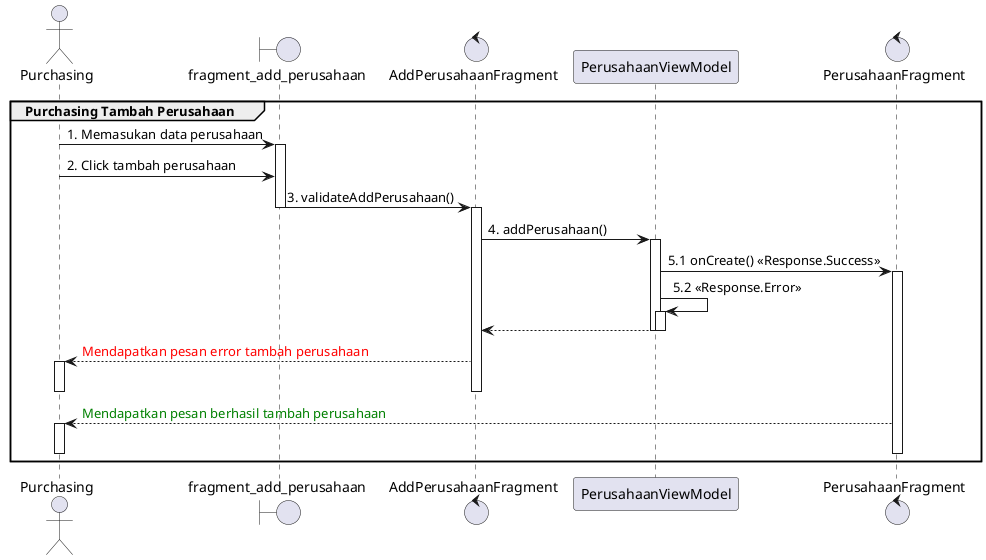 @startuml
'https://plantuml.com/sequence-diagram

group Purchasing Tambah Perusahaan
    actor       Purchasing
    boundary    fragment_add_perusahaan
    control     AddPerusahaanFragment

    Purchasing -> fragment_add_perusahaan : 1. Memasukan data perusahaan
    activate fragment_add_perusahaan
    Purchasing -> fragment_add_perusahaan : 2. Click tambah perusahaan

    fragment_add_perusahaan -> AddPerusahaanFragment : 3. validateAddPerusahaan()
    deactivate fragment_add_perusahaan

    activate AddPerusahaanFragment
    AddPerusahaanFragment -> PerusahaanViewModel : 4. addPerusahaan()
    activate PerusahaanViewModel

    control PerusahaanFragment
    PerusahaanViewModel -> PerusahaanFragment : 5.1 onCreate() <<Response.Success>>
    activate PerusahaanFragment

    PerusahaanViewModel -> PerusahaanViewModel : 5.2 <<Response.Error>>
    activate PerusahaanViewModel
    AddPerusahaanFragment <-- PerusahaanViewModel
    deactivate PerusahaanViewModel
    deactivate PerusahaanViewModel

    Purchasing <-- AddPerusahaanFragment : <font color=red>Mendapatkan pesan error tambah perusahaan
    activate Purchasing
    deactivate Purchasing
    deactivate AddPerusahaanFragment

    Purchasing <-- PerusahaanFragment :  <font color=green>Mendapatkan pesan berhasil tambah perusahaan
    activate Purchasing
    deactivate Purchasing
    deactivate PerusahaanFragment
end
@enduml